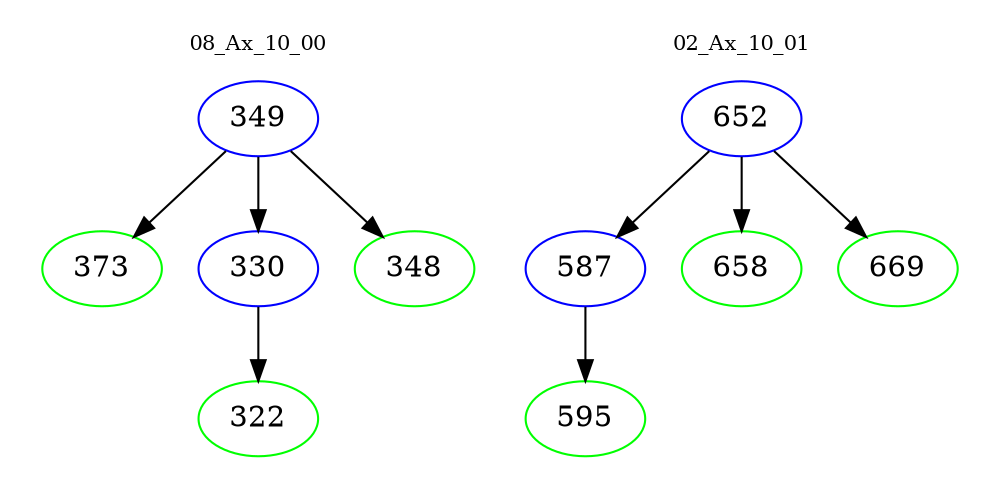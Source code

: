 digraph{
subgraph cluster_0 {
color = white
label = "08_Ax_10_00";
fontsize=10;
T0_349 [label="349", color="blue"]
T0_349 -> T0_373 [color="black"]
T0_373 [label="373", color="green"]
T0_349 -> T0_330 [color="black"]
T0_330 [label="330", color="blue"]
T0_330 -> T0_322 [color="black"]
T0_322 [label="322", color="green"]
T0_349 -> T0_348 [color="black"]
T0_348 [label="348", color="green"]
}
subgraph cluster_1 {
color = white
label = "02_Ax_10_01";
fontsize=10;
T1_652 [label="652", color="blue"]
T1_652 -> T1_587 [color="black"]
T1_587 [label="587", color="blue"]
T1_587 -> T1_595 [color="black"]
T1_595 [label="595", color="green"]
T1_652 -> T1_658 [color="black"]
T1_658 [label="658", color="green"]
T1_652 -> T1_669 [color="black"]
T1_669 [label="669", color="green"]
}
}
